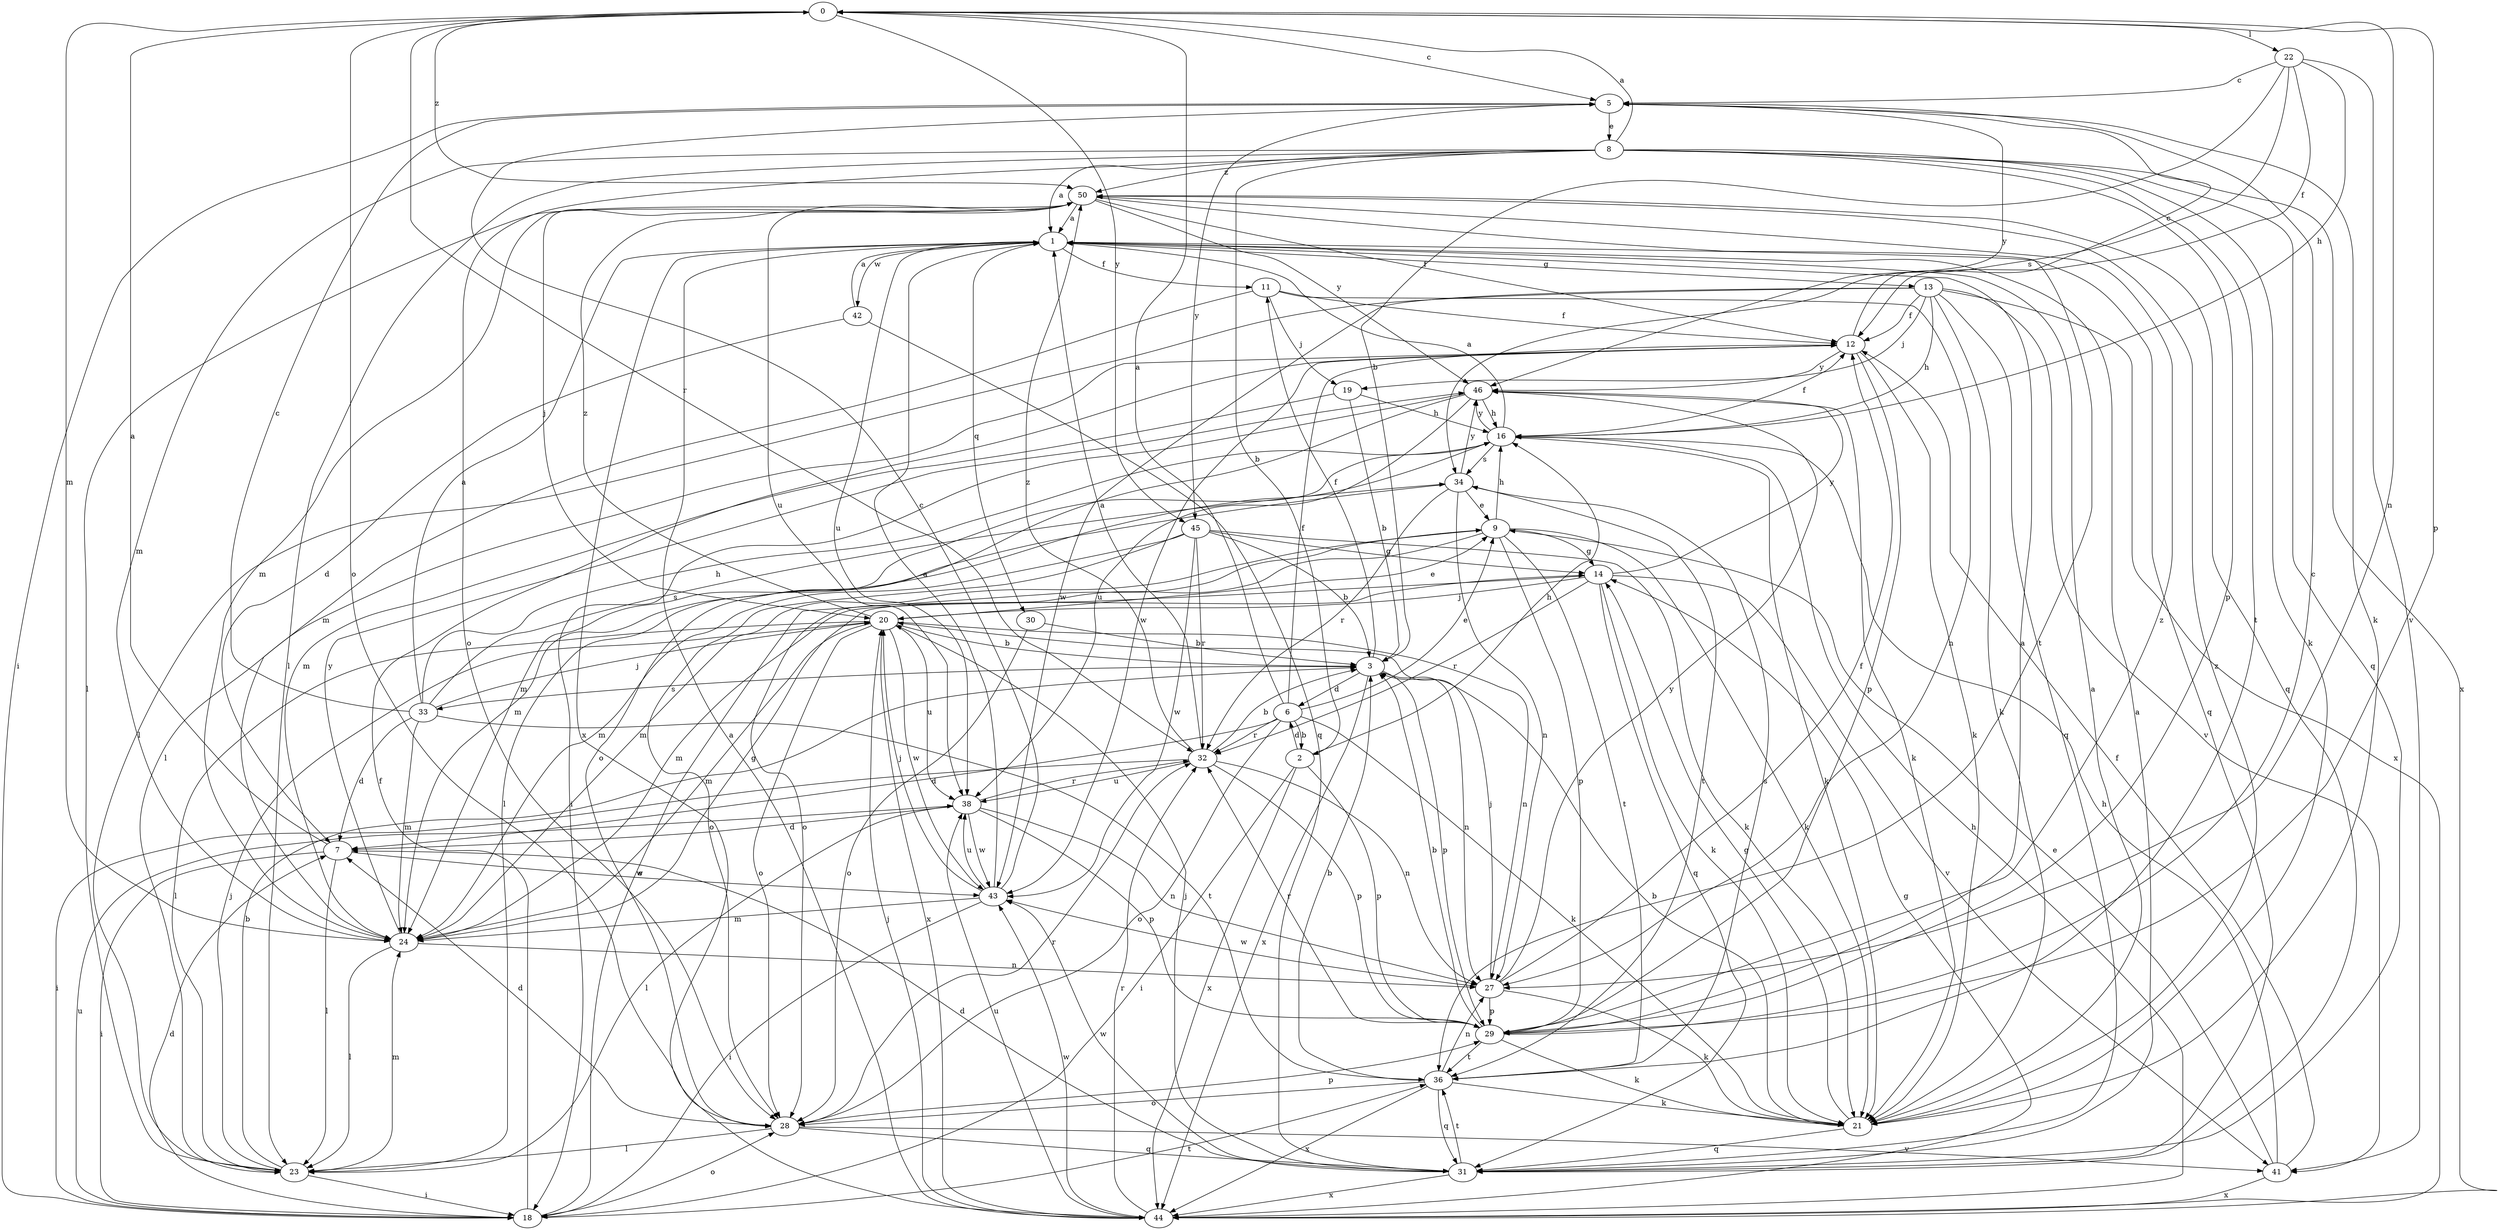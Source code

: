 strict digraph  {
0;
1;
2;
3;
5;
6;
7;
8;
9;
11;
12;
13;
14;
16;
18;
19;
20;
21;
22;
23;
24;
27;
28;
29;
30;
31;
32;
33;
34;
36;
38;
41;
42;
43;
44;
45;
46;
50;
0 -> 5  [label=c];
0 -> 22  [label=l];
0 -> 24  [label=m];
0 -> 27  [label=n];
0 -> 28  [label=o];
0 -> 29  [label=p];
0 -> 32  [label=r];
0 -> 45  [label=y];
0 -> 50  [label=z];
1 -> 11  [label=f];
1 -> 13  [label=g];
1 -> 30  [label=q];
1 -> 31  [label=q];
1 -> 38  [label=u];
1 -> 42  [label=w];
1 -> 44  [label=x];
2 -> 6  [label=d];
2 -> 16  [label=h];
2 -> 18  [label=i];
2 -> 29  [label=p];
2 -> 44  [label=x];
3 -> 6  [label=d];
3 -> 11  [label=f];
3 -> 27  [label=n];
3 -> 29  [label=p];
3 -> 33  [label=s];
3 -> 44  [label=x];
5 -> 8  [label=e];
5 -> 18  [label=i];
5 -> 21  [label=k];
5 -> 45  [label=y];
5 -> 46  [label=y];
6 -> 0  [label=a];
6 -> 2  [label=b];
6 -> 7  [label=d];
6 -> 9  [label=e];
6 -> 12  [label=f];
6 -> 21  [label=k];
6 -> 28  [label=o];
6 -> 32  [label=r];
7 -> 0  [label=a];
7 -> 18  [label=i];
7 -> 23  [label=l];
7 -> 43  [label=w];
8 -> 0  [label=a];
8 -> 1  [label=a];
8 -> 2  [label=b];
8 -> 21  [label=k];
8 -> 23  [label=l];
8 -> 24  [label=m];
8 -> 28  [label=o];
8 -> 29  [label=p];
8 -> 31  [label=q];
8 -> 36  [label=t];
8 -> 44  [label=x];
8 -> 50  [label=z];
9 -> 14  [label=g];
9 -> 16  [label=h];
9 -> 21  [label=k];
9 -> 24  [label=m];
9 -> 28  [label=o];
9 -> 29  [label=p];
9 -> 36  [label=t];
11 -> 12  [label=f];
11 -> 19  [label=j];
11 -> 24  [label=m];
11 -> 27  [label=n];
12 -> 5  [label=c];
12 -> 21  [label=k];
12 -> 23  [label=l];
12 -> 29  [label=p];
12 -> 43  [label=w];
12 -> 46  [label=y];
13 -> 12  [label=f];
13 -> 16  [label=h];
13 -> 19  [label=j];
13 -> 21  [label=k];
13 -> 23  [label=l];
13 -> 31  [label=q];
13 -> 41  [label=v];
13 -> 43  [label=w];
13 -> 44  [label=x];
14 -> 20  [label=j];
14 -> 21  [label=k];
14 -> 24  [label=m];
14 -> 31  [label=q];
14 -> 32  [label=r];
14 -> 41  [label=v];
14 -> 46  [label=y];
16 -> 1  [label=a];
16 -> 12  [label=f];
16 -> 21  [label=k];
16 -> 23  [label=l];
16 -> 24  [label=m];
16 -> 34  [label=s];
16 -> 46  [label=y];
18 -> 7  [label=d];
18 -> 9  [label=e];
18 -> 12  [label=f];
18 -> 28  [label=o];
18 -> 36  [label=t];
18 -> 38  [label=u];
19 -> 3  [label=b];
19 -> 16  [label=h];
19 -> 24  [label=m];
20 -> 3  [label=b];
20 -> 9  [label=e];
20 -> 23  [label=l];
20 -> 24  [label=m];
20 -> 27  [label=n];
20 -> 28  [label=o];
20 -> 38  [label=u];
20 -> 43  [label=w];
20 -> 44  [label=x];
20 -> 50  [label=z];
21 -> 1  [label=a];
21 -> 3  [label=b];
21 -> 14  [label=g];
21 -> 31  [label=q];
21 -> 50  [label=z];
22 -> 3  [label=b];
22 -> 5  [label=c];
22 -> 12  [label=f];
22 -> 16  [label=h];
22 -> 34  [label=s];
22 -> 41  [label=v];
23 -> 3  [label=b];
23 -> 18  [label=i];
23 -> 20  [label=j];
23 -> 24  [label=m];
24 -> 14  [label=g];
24 -> 23  [label=l];
24 -> 27  [label=n];
24 -> 46  [label=y];
27 -> 12  [label=f];
27 -> 20  [label=j];
27 -> 21  [label=k];
27 -> 29  [label=p];
27 -> 43  [label=w];
27 -> 46  [label=y];
28 -> 7  [label=d];
28 -> 23  [label=l];
28 -> 29  [label=p];
28 -> 31  [label=q];
28 -> 32  [label=r];
28 -> 41  [label=v];
29 -> 1  [label=a];
29 -> 3  [label=b];
29 -> 5  [label=c];
29 -> 21  [label=k];
29 -> 32  [label=r];
29 -> 36  [label=t];
29 -> 50  [label=z];
30 -> 3  [label=b];
30 -> 28  [label=o];
31 -> 1  [label=a];
31 -> 7  [label=d];
31 -> 20  [label=j];
31 -> 36  [label=t];
31 -> 43  [label=w];
31 -> 44  [label=x];
32 -> 1  [label=a];
32 -> 3  [label=b];
32 -> 18  [label=i];
32 -> 27  [label=n];
32 -> 29  [label=p];
32 -> 38  [label=u];
32 -> 50  [label=z];
33 -> 1  [label=a];
33 -> 5  [label=c];
33 -> 7  [label=d];
33 -> 16  [label=h];
33 -> 20  [label=j];
33 -> 24  [label=m];
33 -> 34  [label=s];
33 -> 36  [label=t];
34 -> 9  [label=e];
34 -> 24  [label=m];
34 -> 27  [label=n];
34 -> 32  [label=r];
34 -> 36  [label=t];
34 -> 46  [label=y];
36 -> 3  [label=b];
36 -> 21  [label=k];
36 -> 27  [label=n];
36 -> 28  [label=o];
36 -> 31  [label=q];
36 -> 34  [label=s];
36 -> 44  [label=x];
38 -> 7  [label=d];
38 -> 23  [label=l];
38 -> 27  [label=n];
38 -> 29  [label=p];
38 -> 32  [label=r];
38 -> 43  [label=w];
41 -> 9  [label=e];
41 -> 12  [label=f];
41 -> 16  [label=h];
41 -> 44  [label=x];
42 -> 1  [label=a];
42 -> 7  [label=d];
42 -> 31  [label=q];
43 -> 1  [label=a];
43 -> 5  [label=c];
43 -> 18  [label=i];
43 -> 20  [label=j];
43 -> 24  [label=m];
43 -> 38  [label=u];
44 -> 1  [label=a];
44 -> 14  [label=g];
44 -> 16  [label=h];
44 -> 20  [label=j];
44 -> 32  [label=r];
44 -> 38  [label=u];
44 -> 43  [label=w];
45 -> 3  [label=b];
45 -> 14  [label=g];
45 -> 21  [label=k];
45 -> 24  [label=m];
45 -> 28  [label=o];
45 -> 32  [label=r];
45 -> 43  [label=w];
46 -> 16  [label=h];
46 -> 18  [label=i];
46 -> 21  [label=k];
46 -> 28  [label=o];
46 -> 38  [label=u];
50 -> 1  [label=a];
50 -> 12  [label=f];
50 -> 20  [label=j];
50 -> 23  [label=l];
50 -> 24  [label=m];
50 -> 31  [label=q];
50 -> 36  [label=t];
50 -> 38  [label=u];
50 -> 46  [label=y];
}
